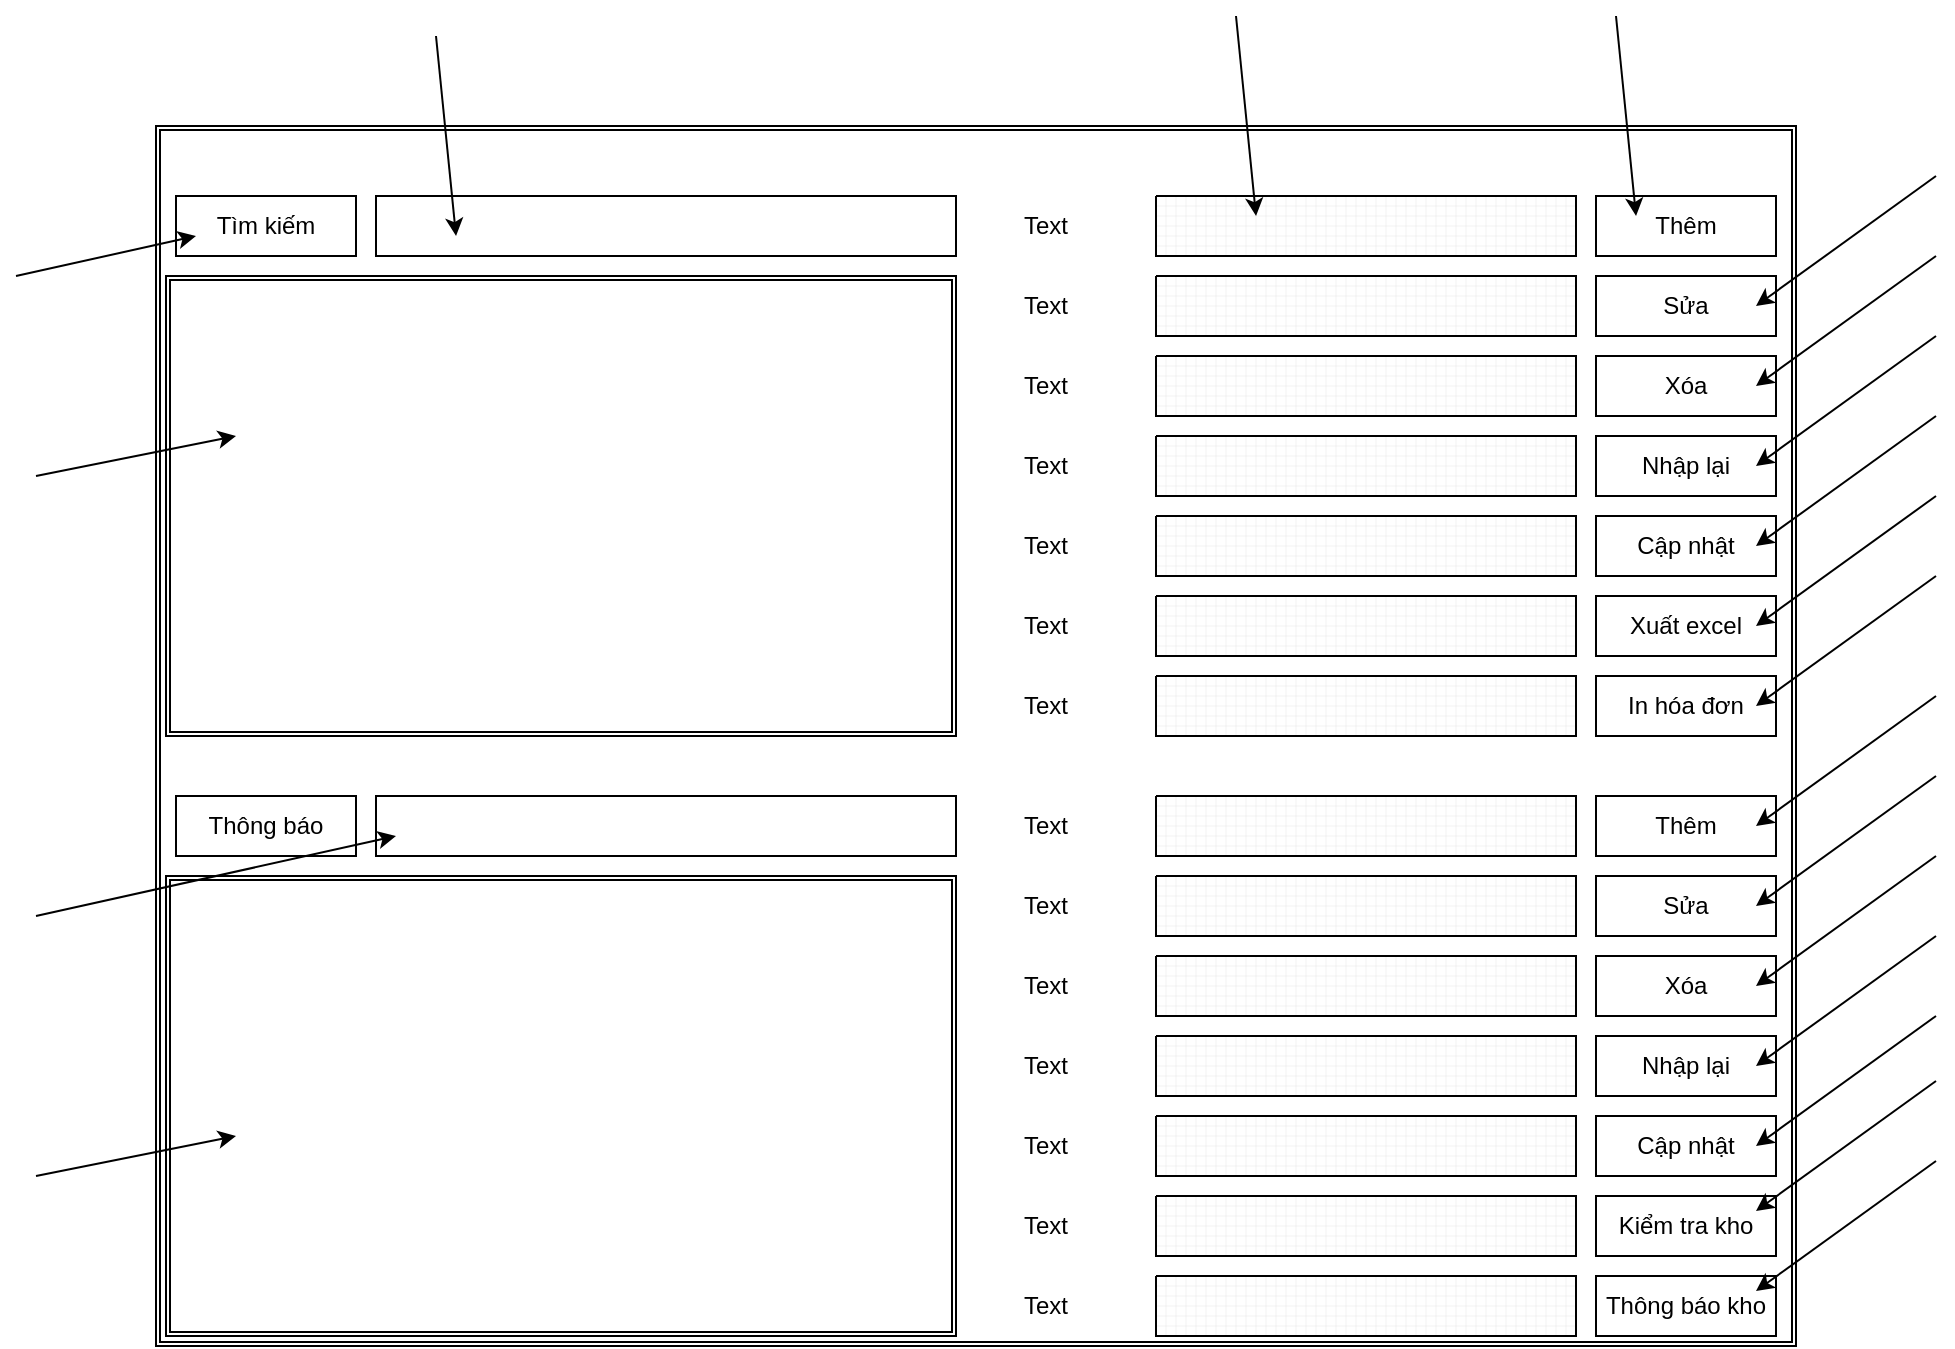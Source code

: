 <mxfile version="13.9.8" type="device"><diagram id="_b8Lz2bAl0GtQFYjMquY" name="Page-1"><mxGraphModel dx="2310" dy="1963" grid="1" gridSize="10" guides="1" tooltips="1" connect="1" arrows="1" fold="1" page="1" pageScale="1" pageWidth="827" pageHeight="1169" math="0" shadow="0"><root><mxCell id="0"/><mxCell id="1" parent="0"/><mxCell id="qbNIp1cFXwifCdJpEuJc-8" value="" style="shape=ext;double=1;rounded=0;whiteSpace=wrap;html=1;" parent="1" vertex="1"><mxGeometry x="-10" y="-25" width="820" height="610" as="geometry"/></mxCell><mxCell id="qbNIp1cFXwifCdJpEuJc-22" value="" style="shape=ext;double=1;rounded=0;whiteSpace=wrap;html=1;" parent="1" vertex="1"><mxGeometry x="-5" y="350" width="395" height="230" as="geometry"/></mxCell><mxCell id="qbNIp1cFXwifCdJpEuJc-50" value="" style="verticalLabelPosition=bottom;verticalAlign=top;html=1;shape=mxgraph.basic.rect;fillColor2=none;strokeWidth=1;size=20;indent=5;" parent="1" vertex="1"><mxGeometry x="710" y="10" width="90" height="30" as="geometry"/></mxCell><mxCell id="qbNIp1cFXwifCdJpEuJc-52" value="" style="verticalLabelPosition=bottom;verticalAlign=top;html=1;shape=mxgraph.basic.rect;fillColor2=none;strokeWidth=1;size=20;indent=5;" parent="1" vertex="1"><mxGeometry y="10" width="90" height="30" as="geometry"/></mxCell><mxCell id="qbNIp1cFXwifCdJpEuJc-53" value="" style="verticalLabelPosition=bottom;verticalAlign=top;html=1;shape=mxgraph.basic.rect;fillColor2=none;strokeWidth=1;size=20;indent=5;" parent="1" vertex="1"><mxGeometry x="100" y="10" width="290" height="30" as="geometry"/></mxCell><mxCell id="qbNIp1cFXwifCdJpEuJc-93" value="Tìm kiếm" style="text;html=1;strokeColor=none;fillColor=none;align=center;verticalAlign=middle;whiteSpace=wrap;rounded=0;" parent="1" vertex="1"><mxGeometry y="10" width="90" height="30" as="geometry"/></mxCell><mxCell id="qbNIp1cFXwifCdJpEuJc-106" value="Text" style="text;html=1;strokeColor=none;fillColor=none;align=center;verticalAlign=middle;whiteSpace=wrap;rounded=0;" parent="1" vertex="1"><mxGeometry x="170" y="90" width="90" height="30" as="geometry"/></mxCell><mxCell id="qbNIp1cFXwifCdJpEuJc-175" value="" style="verticalLabelPosition=bottom;verticalAlign=top;html=1;shape=mxgraph.basic.rect;fillColor2=none;strokeWidth=1;size=20;indent=5;" parent="1" vertex="1"><mxGeometry y="310" width="90" height="30" as="geometry"/></mxCell><mxCell id="qbNIp1cFXwifCdJpEuJc-185" value="" style="verticalLabelPosition=bottom;verticalAlign=top;html=1;shape=mxgraph.basic.rect;fillColor2=none;strokeWidth=1;size=20;indent=5;" parent="1" vertex="1"><mxGeometry x="710" y="50" width="90" height="30" as="geometry"/></mxCell><mxCell id="qbNIp1cFXwifCdJpEuJc-186" value="" style="verticalLabelPosition=bottom;verticalAlign=top;html=1;shape=mxgraph.basic.rect;fillColor2=none;strokeWidth=1;size=20;indent=5;" parent="1" vertex="1"><mxGeometry x="710" y="90" width="90" height="30" as="geometry"/></mxCell><mxCell id="qbNIp1cFXwifCdJpEuJc-187" value="" style="verticalLabelPosition=bottom;verticalAlign=top;html=1;shape=mxgraph.basic.rect;fillColor2=none;strokeWidth=1;size=20;indent=5;" parent="1" vertex="1"><mxGeometry x="710" y="130" width="90" height="30" as="geometry"/></mxCell><mxCell id="qbNIp1cFXwifCdJpEuJc-188" value="" style="verticalLabelPosition=bottom;verticalAlign=top;html=1;shape=mxgraph.basic.rect;fillColor2=none;strokeWidth=1;size=20;indent=5;" parent="1" vertex="1"><mxGeometry x="710" y="170" width="90" height="30" as="geometry"/></mxCell><mxCell id="qbNIp1cFXwifCdJpEuJc-191" value="" style="verticalLabelPosition=bottom;verticalAlign=top;html=1;shape=mxgraph.basic.rect;fillColor2=none;strokeWidth=1;size=20;indent=5;" parent="1" vertex="1"><mxGeometry x="710" y="210" width="90" height="30" as="geometry"/></mxCell><mxCell id="qbNIp1cFXwifCdJpEuJc-194" value="" style="verticalLabelPosition=bottom;verticalAlign=top;html=1;shape=mxgraph.basic.rect;fillColor2=none;strokeWidth=1;size=20;indent=5;" parent="1" vertex="1"><mxGeometry x="100" y="310" width="290" height="30" as="geometry"/></mxCell><mxCell id="qbNIp1cFXwifCdJpEuJc-195" value="Thông báo" style="text;html=1;strokeColor=none;fillColor=none;align=center;verticalAlign=middle;whiteSpace=wrap;rounded=0;" parent="1" vertex="1"><mxGeometry y="310" width="90" height="30" as="geometry"/></mxCell><mxCell id="qbNIp1cFXwifCdJpEuJc-197" value="" style="verticalLabelPosition=bottom;verticalAlign=top;html=1;shape=mxgraph.basic.patternFillRect;fillStyle=grid;step=5;fillStrokeWidth=0.2;fillStrokeColor=#dddddd;" parent="1" vertex="1"><mxGeometry x="490" y="10" width="210" height="30" as="geometry"/></mxCell><mxCell id="qbNIp1cFXwifCdJpEuJc-198" value="" style="verticalLabelPosition=bottom;verticalAlign=top;html=1;shape=mxgraph.basic.patternFillRect;fillStyle=grid;step=5;fillStrokeWidth=0.2;fillStrokeColor=#dddddd;" parent="1" vertex="1"><mxGeometry x="490" y="50" width="210" height="30" as="geometry"/></mxCell><mxCell id="qbNIp1cFXwifCdJpEuJc-199" value="" style="verticalLabelPosition=bottom;verticalAlign=top;html=1;shape=mxgraph.basic.patternFillRect;fillStyle=grid;step=5;fillStrokeWidth=0.2;fillStrokeColor=#dddddd;" parent="1" vertex="1"><mxGeometry x="490" y="90" width="210" height="30" as="geometry"/></mxCell><mxCell id="qbNIp1cFXwifCdJpEuJc-200" value="" style="verticalLabelPosition=bottom;verticalAlign=top;html=1;shape=mxgraph.basic.patternFillRect;fillStyle=grid;step=5;fillStrokeWidth=0.2;fillStrokeColor=#dddddd;" parent="1" vertex="1"><mxGeometry x="490" y="170" width="210" height="30" as="geometry"/></mxCell><mxCell id="qbNIp1cFXwifCdJpEuJc-201" value="" style="verticalLabelPosition=bottom;verticalAlign=top;html=1;shape=mxgraph.basic.patternFillRect;fillStyle=grid;step=5;fillStrokeWidth=0.2;fillStrokeColor=#dddddd;" parent="1" vertex="1"><mxGeometry x="490" y="130" width="210" height="30" as="geometry"/></mxCell><mxCell id="qbNIp1cFXwifCdJpEuJc-202" value="" style="verticalLabelPosition=bottom;verticalAlign=top;html=1;shape=mxgraph.basic.patternFillRect;fillStyle=grid;step=5;fillStrokeWidth=0.2;fillStrokeColor=#dddddd;" parent="1" vertex="1"><mxGeometry x="490" y="210" width="210" height="30" as="geometry"/></mxCell><mxCell id="qbNIp1cFXwifCdJpEuJc-206" value="Thêm" style="text;html=1;strokeColor=none;fillColor=none;align=center;verticalAlign=middle;whiteSpace=wrap;rounded=0;" parent="1" vertex="1"><mxGeometry x="710" y="10" width="90" height="30" as="geometry"/></mxCell><mxCell id="qbNIp1cFXwifCdJpEuJc-207" value="Text" style="text;html=1;strokeColor=none;fillColor=none;align=center;verticalAlign=middle;whiteSpace=wrap;rounded=0;" parent="1" vertex="1"><mxGeometry x="390" y="50" width="90" height="30" as="geometry"/></mxCell><mxCell id="qbNIp1cFXwifCdJpEuJc-208" value="Text" style="text;html=1;strokeColor=none;fillColor=none;align=center;verticalAlign=middle;whiteSpace=wrap;rounded=0;" parent="1" vertex="1"><mxGeometry x="390" y="90" width="90" height="30" as="geometry"/></mxCell><mxCell id="qbNIp1cFXwifCdJpEuJc-210" value="Text" style="text;html=1;strokeColor=none;fillColor=none;align=center;verticalAlign=middle;whiteSpace=wrap;rounded=0;" parent="1" vertex="1"><mxGeometry x="390" y="210" width="90" height="30" as="geometry"/></mxCell><mxCell id="qbNIp1cFXwifCdJpEuJc-211" value="Text" style="text;html=1;strokeColor=none;fillColor=none;align=center;verticalAlign=middle;whiteSpace=wrap;rounded=0;" parent="1" vertex="1"><mxGeometry x="390" y="170" width="90" height="30" as="geometry"/></mxCell><mxCell id="qbNIp1cFXwifCdJpEuJc-212" value="Text" style="text;html=1;strokeColor=none;fillColor=none;align=center;verticalAlign=middle;whiteSpace=wrap;rounded=0;" parent="1" vertex="1"><mxGeometry x="390" y="130" width="90" height="30" as="geometry"/></mxCell><mxCell id="qbNIp1cFXwifCdJpEuJc-213" value="" style="shape=ext;double=1;rounded=0;whiteSpace=wrap;html=1;" parent="1" vertex="1"><mxGeometry x="-5" y="50" width="395" height="230" as="geometry"/></mxCell><mxCell id="qbNIp1cFXwifCdJpEuJc-267" value="" style="verticalLabelPosition=bottom;verticalAlign=top;html=1;shape=mxgraph.basic.rect;fillColor2=none;strokeWidth=1;size=20;indent=5;" parent="1" vertex="1"><mxGeometry x="710" y="550" width="90" height="30" as="geometry"/></mxCell><mxCell id="qbNIp1cFXwifCdJpEuJc-268" value="" style="verticalLabelPosition=bottom;verticalAlign=top;html=1;shape=mxgraph.basic.rect;fillColor2=none;strokeWidth=1;size=20;indent=5;" parent="1" vertex="1"><mxGeometry x="710" y="510" width="90" height="30" as="geometry"/></mxCell><mxCell id="qbNIp1cFXwifCdJpEuJc-269" value="" style="verticalLabelPosition=bottom;verticalAlign=top;html=1;shape=mxgraph.basic.rect;fillColor2=none;strokeWidth=1;size=20;indent=5;" parent="1" vertex="1"><mxGeometry x="710" y="470" width="90" height="30" as="geometry"/></mxCell><mxCell id="qbNIp1cFXwifCdJpEuJc-270" value="" style="verticalLabelPosition=bottom;verticalAlign=top;html=1;shape=mxgraph.basic.rect;fillColor2=none;strokeWidth=1;size=20;indent=5;" parent="1" vertex="1"><mxGeometry x="710" y="390" width="90" height="30" as="geometry"/></mxCell><mxCell id="qbNIp1cFXwifCdJpEuJc-271" value="" style="verticalLabelPosition=bottom;verticalAlign=top;html=1;shape=mxgraph.basic.rect;fillColor2=none;strokeWidth=1;size=20;indent=5;" parent="1" vertex="1"><mxGeometry x="710" y="430" width="90" height="30" as="geometry"/></mxCell><mxCell id="qbNIp1cFXwifCdJpEuJc-272" value="" style="verticalLabelPosition=bottom;verticalAlign=top;html=1;shape=mxgraph.basic.rect;fillColor2=none;strokeWidth=1;size=20;indent=5;" parent="1" vertex="1"><mxGeometry x="710" y="350" width="90" height="30" as="geometry"/></mxCell><mxCell id="qbNIp1cFXwifCdJpEuJc-273" value="" style="verticalLabelPosition=bottom;verticalAlign=top;html=1;shape=mxgraph.basic.patternFillRect;fillStyle=grid;step=5;fillStrokeWidth=0.2;fillStrokeColor=#dddddd;" parent="1" vertex="1"><mxGeometry x="490" y="350" width="210" height="30" as="geometry"/></mxCell><mxCell id="qbNIp1cFXwifCdJpEuJc-274" value="" style="verticalLabelPosition=bottom;verticalAlign=top;html=1;shape=mxgraph.basic.patternFillRect;fillStyle=grid;step=5;fillStrokeWidth=0.2;fillStrokeColor=#dddddd;" parent="1" vertex="1"><mxGeometry x="490" y="390" width="210" height="30" as="geometry"/></mxCell><mxCell id="qbNIp1cFXwifCdJpEuJc-275" value="" style="verticalLabelPosition=bottom;verticalAlign=top;html=1;shape=mxgraph.basic.patternFillRect;fillStyle=grid;step=5;fillStrokeWidth=0.2;fillStrokeColor=#dddddd;" parent="1" vertex="1"><mxGeometry x="490" y="430" width="210" height="30" as="geometry"/></mxCell><mxCell id="qbNIp1cFXwifCdJpEuJc-276" value="" style="verticalLabelPosition=bottom;verticalAlign=top;html=1;shape=mxgraph.basic.patternFillRect;fillStyle=grid;step=5;fillStrokeWidth=0.2;fillStrokeColor=#dddddd;" parent="1" vertex="1"><mxGeometry x="490" y="470" width="210" height="30" as="geometry"/></mxCell><mxCell id="qbNIp1cFXwifCdJpEuJc-277" value="" style="verticalLabelPosition=bottom;verticalAlign=top;html=1;shape=mxgraph.basic.patternFillRect;fillStyle=grid;step=5;fillStrokeWidth=0.2;fillStrokeColor=#dddddd;" parent="1" vertex="1"><mxGeometry x="490" y="510" width="210" height="30" as="geometry"/></mxCell><mxCell id="qbNIp1cFXwifCdJpEuJc-278" value="" style="verticalLabelPosition=bottom;verticalAlign=top;html=1;shape=mxgraph.basic.patternFillRect;fillStyle=grid;step=5;fillStrokeWidth=0.2;fillStrokeColor=#dddddd;" parent="1" vertex="1"><mxGeometry x="490" y="550" width="210" height="30" as="geometry"/></mxCell><mxCell id="qbNIp1cFXwifCdJpEuJc-279" value="Text" style="text;html=1;strokeColor=none;fillColor=none;align=center;verticalAlign=middle;whiteSpace=wrap;rounded=0;" parent="1" vertex="1"><mxGeometry x="390" y="550" width="90" height="30" as="geometry"/></mxCell><mxCell id="qbNIp1cFXwifCdJpEuJc-280" value="Text" style="text;html=1;strokeColor=none;fillColor=none;align=center;verticalAlign=middle;whiteSpace=wrap;rounded=0;" parent="1" vertex="1"><mxGeometry x="390" y="510" width="90" height="30" as="geometry"/></mxCell><mxCell id="qbNIp1cFXwifCdJpEuJc-281" value="Text" style="text;html=1;strokeColor=none;fillColor=none;align=center;verticalAlign=middle;whiteSpace=wrap;rounded=0;" parent="1" vertex="1"><mxGeometry x="390" y="470" width="90" height="30" as="geometry"/></mxCell><mxCell id="qbNIp1cFXwifCdJpEuJc-282" value="Text" style="text;html=1;strokeColor=none;fillColor=none;align=center;verticalAlign=middle;whiteSpace=wrap;rounded=0;" parent="1" vertex="1"><mxGeometry x="390" y="430" width="90" height="30" as="geometry"/></mxCell><mxCell id="qbNIp1cFXwifCdJpEuJc-283" value="Text" style="text;html=1;strokeColor=none;fillColor=none;align=center;verticalAlign=middle;whiteSpace=wrap;rounded=0;" parent="1" vertex="1"><mxGeometry x="390" y="390" width="90" height="30" as="geometry"/></mxCell><mxCell id="qbNIp1cFXwifCdJpEuJc-284" value="Text" style="text;html=1;strokeColor=none;fillColor=none;align=center;verticalAlign=middle;whiteSpace=wrap;rounded=0;" parent="1" vertex="1"><mxGeometry x="390" y="350" width="90" height="30" as="geometry"/></mxCell><mxCell id="qbNIp1cFXwifCdJpEuJc-285" value="Text" style="text;html=1;strokeColor=none;fillColor=none;align=center;verticalAlign=middle;whiteSpace=wrap;rounded=0;" parent="1" vertex="1"><mxGeometry x="390" y="310" width="90" height="30" as="geometry"/></mxCell><mxCell id="qbNIp1cFXwifCdJpEuJc-286" value="" style="verticalLabelPosition=bottom;verticalAlign=top;html=1;shape=mxgraph.basic.patternFillRect;fillStyle=grid;step=5;fillStrokeWidth=0.2;fillStrokeColor=#dddddd;" parent="1" vertex="1"><mxGeometry x="490" y="310" width="210" height="30" as="geometry"/></mxCell><mxCell id="qbNIp1cFXwifCdJpEuJc-287" value="" style="verticalLabelPosition=bottom;verticalAlign=top;html=1;shape=mxgraph.basic.rect;fillColor2=none;strokeWidth=1;size=20;indent=5;" parent="1" vertex="1"><mxGeometry x="710" y="310" width="90" height="30" as="geometry"/></mxCell><mxCell id="qbNIp1cFXwifCdJpEuJc-289" value="" style="verticalLabelPosition=bottom;verticalAlign=top;html=1;shape=mxgraph.basic.patternFillRect;fillStyle=grid;step=5;fillStrokeWidth=0.2;fillStrokeColor=#dddddd;" parent="1" vertex="1"><mxGeometry x="490" y="250" width="210" height="30" as="geometry"/></mxCell><mxCell id="qbNIp1cFXwifCdJpEuJc-290" value="Text" style="text;html=1;strokeColor=none;fillColor=none;align=center;verticalAlign=middle;whiteSpace=wrap;rounded=0;" parent="1" vertex="1"><mxGeometry x="390" y="250" width="90" height="30" as="geometry"/></mxCell><mxCell id="qbNIp1cFXwifCdJpEuJc-291" value="" style="verticalLabelPosition=bottom;verticalAlign=top;html=1;shape=mxgraph.basic.rect;fillColor2=none;strokeWidth=1;size=20;indent=5;" parent="1" vertex="1"><mxGeometry x="710" y="250" width="90" height="30" as="geometry"/></mxCell><mxCell id="qbNIp1cFXwifCdJpEuJc-292" value="Sửa" style="text;html=1;strokeColor=none;fillColor=none;align=center;verticalAlign=middle;whiteSpace=wrap;rounded=0;" parent="1" vertex="1"><mxGeometry x="710" y="50" width="90" height="30" as="geometry"/></mxCell><mxCell id="qbNIp1cFXwifCdJpEuJc-294" value="Xóa" style="text;html=1;strokeColor=none;fillColor=none;align=center;verticalAlign=middle;whiteSpace=wrap;rounded=0;" parent="1" vertex="1"><mxGeometry x="710" y="90" width="90" height="30" as="geometry"/></mxCell><mxCell id="qbNIp1cFXwifCdJpEuJc-295" value="Nhập lại" style="text;html=1;strokeColor=none;fillColor=none;align=center;verticalAlign=middle;whiteSpace=wrap;rounded=0;" parent="1" vertex="1"><mxGeometry x="710" y="130" width="90" height="30" as="geometry"/></mxCell><mxCell id="qbNIp1cFXwifCdJpEuJc-296" value="Cập nhật" style="text;html=1;strokeColor=none;fillColor=none;align=center;verticalAlign=middle;whiteSpace=wrap;rounded=0;" parent="1" vertex="1"><mxGeometry x="710" y="170" width="90" height="30" as="geometry"/></mxCell><mxCell id="qbNIp1cFXwifCdJpEuJc-300" value="Xuất excel" style="text;html=1;strokeColor=none;fillColor=none;align=center;verticalAlign=middle;whiteSpace=wrap;rounded=0;" parent="1" vertex="1"><mxGeometry x="710" y="210" width="90" height="30" as="geometry"/></mxCell><mxCell id="qbNIp1cFXwifCdJpEuJc-301" value="In hóa đơn" style="text;html=1;strokeColor=none;fillColor=none;align=center;verticalAlign=middle;whiteSpace=wrap;rounded=0;" parent="1" vertex="1"><mxGeometry x="710" y="250" width="90" height="30" as="geometry"/></mxCell><mxCell id="qbNIp1cFXwifCdJpEuJc-302" value="Thêm" style="text;html=1;strokeColor=none;fillColor=none;align=center;verticalAlign=middle;whiteSpace=wrap;rounded=0;" parent="1" vertex="1"><mxGeometry x="710" y="310" width="90" height="30" as="geometry"/></mxCell><mxCell id="qbNIp1cFXwifCdJpEuJc-303" value="Sửa" style="text;html=1;strokeColor=none;fillColor=none;align=center;verticalAlign=middle;whiteSpace=wrap;rounded=0;" parent="1" vertex="1"><mxGeometry x="710" y="350" width="90" height="30" as="geometry"/></mxCell><mxCell id="qbNIp1cFXwifCdJpEuJc-304" value="Xóa" style="text;html=1;strokeColor=none;fillColor=none;align=center;verticalAlign=middle;whiteSpace=wrap;rounded=0;" parent="1" vertex="1"><mxGeometry x="710" y="390" width="90" height="30" as="geometry"/></mxCell><mxCell id="qbNIp1cFXwifCdJpEuJc-305" value="Nhập lại" style="text;html=1;strokeColor=none;fillColor=none;align=center;verticalAlign=middle;whiteSpace=wrap;rounded=0;" parent="1" vertex="1"><mxGeometry x="710" y="430" width="90" height="30" as="geometry"/></mxCell><mxCell id="qbNIp1cFXwifCdJpEuJc-306" value="Cập nhật" style="text;html=1;strokeColor=none;fillColor=none;align=center;verticalAlign=middle;whiteSpace=wrap;rounded=0;" parent="1" vertex="1"><mxGeometry x="710" y="470" width="90" height="30" as="geometry"/></mxCell><mxCell id="qbNIp1cFXwifCdJpEuJc-307" value="Kiểm tra kho" style="text;html=1;strokeColor=none;fillColor=none;align=center;verticalAlign=middle;whiteSpace=wrap;rounded=0;" parent="1" vertex="1"><mxGeometry x="710" y="510" width="90" height="30" as="geometry"/></mxCell><mxCell id="qbNIp1cFXwifCdJpEuJc-308" value="Thông báo kho" style="text;html=1;strokeColor=none;fillColor=none;align=center;verticalAlign=middle;whiteSpace=wrap;rounded=0;" parent="1" vertex="1"><mxGeometry x="710" y="550" width="90" height="30" as="geometry"/></mxCell><mxCell id="qbNIp1cFXwifCdJpEuJc-309" value="Text" style="text;html=1;strokeColor=none;fillColor=none;align=center;verticalAlign=middle;whiteSpace=wrap;rounded=0;" parent="1" vertex="1"><mxGeometry x="390" y="10" width="90" height="30" as="geometry"/></mxCell><mxCell id="-pO47Mm96xSXAoEzVkkM-1" value="" style="endArrow=classic;html=1;" edge="1" parent="1"><mxGeometry width="50" height="50" relative="1" as="geometry"><mxPoint x="-80" y="50" as="sourcePoint"/><mxPoint x="10" y="30" as="targetPoint"/></mxGeometry></mxCell><mxCell id="-pO47Mm96xSXAoEzVkkM-2" value="" style="endArrow=classic;html=1;" edge="1" parent="1"><mxGeometry width="50" height="50" relative="1" as="geometry"><mxPoint x="-70" y="150" as="sourcePoint"/><mxPoint x="30" y="130" as="targetPoint"/></mxGeometry></mxCell><mxCell id="-pO47Mm96xSXAoEzVkkM-3" value="" style="endArrow=classic;html=1;" edge="1" parent="1"><mxGeometry width="50" height="50" relative="1" as="geometry"><mxPoint x="-70" y="370" as="sourcePoint"/><mxPoint x="110" y="330" as="targetPoint"/></mxGeometry></mxCell><mxCell id="-pO47Mm96xSXAoEzVkkM-4" value="" style="endArrow=classic;html=1;" edge="1" parent="1"><mxGeometry width="50" height="50" relative="1" as="geometry"><mxPoint x="-70" y="500" as="sourcePoint"/><mxPoint x="30" y="480" as="targetPoint"/></mxGeometry></mxCell><mxCell id="-pO47Mm96xSXAoEzVkkM-5" value="" style="endArrow=classic;html=1;entryX=0.138;entryY=0.667;entryDx=0;entryDy=0;entryPerimeter=0;" edge="1" parent="1" target="qbNIp1cFXwifCdJpEuJc-53"><mxGeometry width="50" height="50" relative="1" as="geometry"><mxPoint x="130" y="-70" as="sourcePoint"/><mxPoint x="220" y="-90" as="targetPoint"/></mxGeometry></mxCell><mxCell id="-pO47Mm96xSXAoEzVkkM-6" value="" style="endArrow=classic;html=1;entryX=0.138;entryY=0.667;entryDx=0;entryDy=0;entryPerimeter=0;" edge="1" parent="1"><mxGeometry width="50" height="50" relative="1" as="geometry"><mxPoint x="530" y="-80" as="sourcePoint"/><mxPoint x="540.02" y="20.01" as="targetPoint"/></mxGeometry></mxCell><mxCell id="-pO47Mm96xSXAoEzVkkM-7" value="" style="endArrow=classic;html=1;entryX=0.138;entryY=0.667;entryDx=0;entryDy=0;entryPerimeter=0;" edge="1" parent="1"><mxGeometry width="50" height="50" relative="1" as="geometry"><mxPoint x="720" y="-80" as="sourcePoint"/><mxPoint x="730.02" y="20.01" as="targetPoint"/></mxGeometry></mxCell><mxCell id="-pO47Mm96xSXAoEzVkkM-8" value="" style="endArrow=classic;html=1;" edge="1" parent="1"><mxGeometry width="50" height="50" relative="1" as="geometry"><mxPoint x="880" as="sourcePoint"/><mxPoint x="790" y="65" as="targetPoint"/></mxGeometry></mxCell><mxCell id="-pO47Mm96xSXAoEzVkkM-9" value="" style="endArrow=classic;html=1;" edge="1" parent="1"><mxGeometry width="50" height="50" relative="1" as="geometry"><mxPoint x="880" y="40" as="sourcePoint"/><mxPoint x="790" y="105" as="targetPoint"/></mxGeometry></mxCell><mxCell id="-pO47Mm96xSXAoEzVkkM-10" value="" style="endArrow=classic;html=1;" edge="1" parent="1"><mxGeometry width="50" height="50" relative="1" as="geometry"><mxPoint x="880" y="80" as="sourcePoint"/><mxPoint x="790" y="145" as="targetPoint"/></mxGeometry></mxCell><mxCell id="-pO47Mm96xSXAoEzVkkM-11" value="" style="endArrow=classic;html=1;" edge="1" parent="1"><mxGeometry width="50" height="50" relative="1" as="geometry"><mxPoint x="880" y="120" as="sourcePoint"/><mxPoint x="790" y="185" as="targetPoint"/></mxGeometry></mxCell><mxCell id="-pO47Mm96xSXAoEzVkkM-12" value="" style="endArrow=classic;html=1;" edge="1" parent="1"><mxGeometry width="50" height="50" relative="1" as="geometry"><mxPoint x="880" y="160" as="sourcePoint"/><mxPoint x="790" y="225" as="targetPoint"/></mxGeometry></mxCell><mxCell id="-pO47Mm96xSXAoEzVkkM-13" value="" style="endArrow=classic;html=1;" edge="1" parent="1"><mxGeometry width="50" height="50" relative="1" as="geometry"><mxPoint x="880" y="200" as="sourcePoint"/><mxPoint x="790" y="265" as="targetPoint"/></mxGeometry></mxCell><mxCell id="-pO47Mm96xSXAoEzVkkM-14" value="" style="endArrow=classic;html=1;" edge="1" parent="1"><mxGeometry width="50" height="50" relative="1" as="geometry"><mxPoint x="880" y="260" as="sourcePoint"/><mxPoint x="790" y="325" as="targetPoint"/></mxGeometry></mxCell><mxCell id="-pO47Mm96xSXAoEzVkkM-15" value="" style="endArrow=classic;html=1;" edge="1" parent="1"><mxGeometry width="50" height="50" relative="1" as="geometry"><mxPoint x="880" y="300" as="sourcePoint"/><mxPoint x="790" y="365" as="targetPoint"/></mxGeometry></mxCell><mxCell id="-pO47Mm96xSXAoEzVkkM-16" value="" style="endArrow=classic;html=1;" edge="1" parent="1"><mxGeometry width="50" height="50" relative="1" as="geometry"><mxPoint x="880" y="340" as="sourcePoint"/><mxPoint x="790" y="405" as="targetPoint"/></mxGeometry></mxCell><mxCell id="-pO47Mm96xSXAoEzVkkM-17" value="" style="endArrow=classic;html=1;" edge="1" parent="1"><mxGeometry width="50" height="50" relative="1" as="geometry"><mxPoint x="880" y="380" as="sourcePoint"/><mxPoint x="790" y="445" as="targetPoint"/></mxGeometry></mxCell><mxCell id="-pO47Mm96xSXAoEzVkkM-18" value="" style="endArrow=classic;html=1;" edge="1" parent="1"><mxGeometry width="50" height="50" relative="1" as="geometry"><mxPoint x="880" y="420" as="sourcePoint"/><mxPoint x="790" y="485" as="targetPoint"/></mxGeometry></mxCell><mxCell id="-pO47Mm96xSXAoEzVkkM-19" value="" style="endArrow=classic;html=1;" edge="1" parent="1"><mxGeometry width="50" height="50" relative="1" as="geometry"><mxPoint x="880" y="452.5" as="sourcePoint"/><mxPoint x="790" y="517.5" as="targetPoint"/></mxGeometry></mxCell><mxCell id="-pO47Mm96xSXAoEzVkkM-20" value="" style="endArrow=classic;html=1;" edge="1" parent="1"><mxGeometry width="50" height="50" relative="1" as="geometry"><mxPoint x="880" y="492.5" as="sourcePoint"/><mxPoint x="790" y="557.5" as="targetPoint"/></mxGeometry></mxCell></root></mxGraphModel></diagram></mxfile>